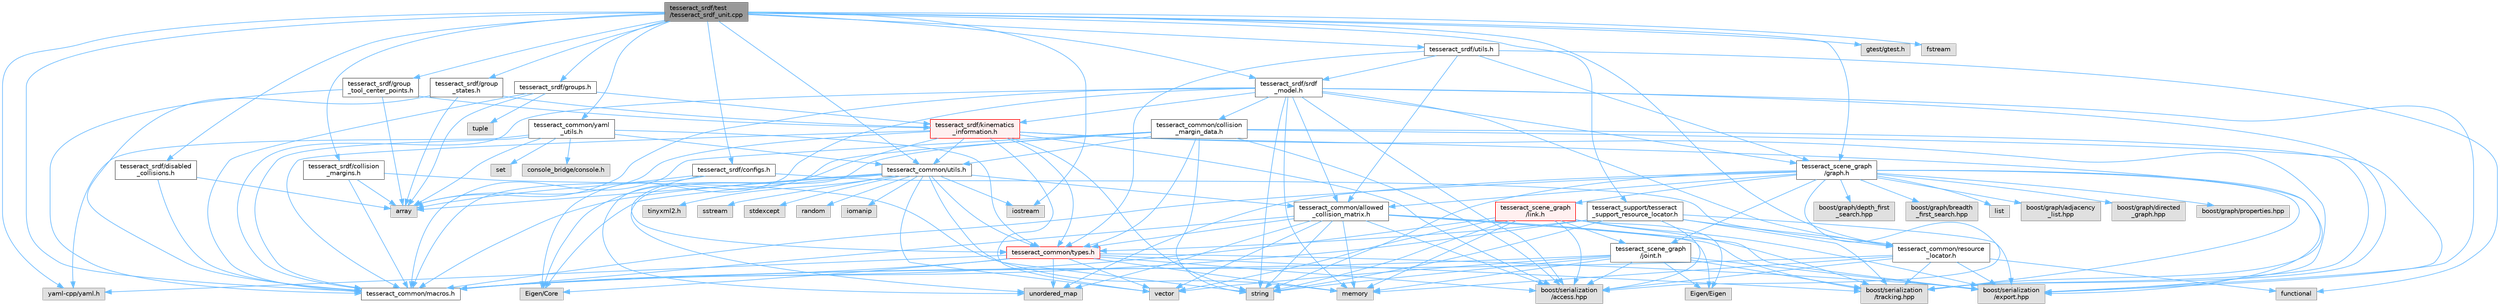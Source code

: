 digraph "tesseract_srdf/test/tesseract_srdf_unit.cpp"
{
 // LATEX_PDF_SIZE
  bgcolor="transparent";
  edge [fontname=Helvetica,fontsize=10,labelfontname=Helvetica,labelfontsize=10];
  node [fontname=Helvetica,fontsize=10,shape=box,height=0.2,width=0.4];
  Node1 [label="tesseract_srdf/test\l/tesseract_srdf_unit.cpp",height=0.2,width=0.4,color="gray40", fillcolor="grey60", style="filled", fontcolor="black",tooltip=" "];
  Node1 -> Node2 [color="steelblue1",style="solid"];
  Node2 [label="tesseract_common/macros.h",height=0.2,width=0.4,color="grey40", fillcolor="white", style="filled",URL="$de/d3c/macros_8h.html",tooltip="Common Tesseract Macros."];
  Node1 -> Node3 [color="steelblue1",style="solid"];
  Node3 [label="gtest/gtest.h",height=0.2,width=0.4,color="grey60", fillcolor="#E0E0E0", style="filled",tooltip=" "];
  Node1 -> Node4 [color="steelblue1",style="solid"];
  Node4 [label="iostream",height=0.2,width=0.4,color="grey60", fillcolor="#E0E0E0", style="filled",tooltip=" "];
  Node1 -> Node5 [color="steelblue1",style="solid"];
  Node5 [label="fstream",height=0.2,width=0.4,color="grey60", fillcolor="#E0E0E0", style="filled",tooltip=" "];
  Node1 -> Node6 [color="steelblue1",style="solid"];
  Node6 [label="yaml-cpp/yaml.h",height=0.2,width=0.4,color="grey60", fillcolor="#E0E0E0", style="filled",tooltip=" "];
  Node1 -> Node7 [color="steelblue1",style="solid"];
  Node7 [label="tesseract_common/utils.h",height=0.2,width=0.4,color="grey40", fillcolor="white", style="filled",URL="$dc/d79/tesseract__common_2include_2tesseract__common_2utils_8h.html",tooltip="Common Tesseract Utility Functions."];
  Node7 -> Node2 [color="steelblue1",style="solid"];
  Node7 -> Node8 [color="steelblue1",style="solid"];
  Node8 [label="array",height=0.2,width=0.4,color="grey60", fillcolor="#E0E0E0", style="filled",tooltip=" "];
  Node7 -> Node9 [color="steelblue1",style="solid"];
  Node9 [label="vector",height=0.2,width=0.4,color="grey60", fillcolor="#E0E0E0", style="filled",tooltip=" "];
  Node7 -> Node10 [color="steelblue1",style="solid"];
  Node10 [label="string",height=0.2,width=0.4,color="grey60", fillcolor="#E0E0E0", style="filled",tooltip=" "];
  Node7 -> Node11 [color="steelblue1",style="solid"];
  Node11 [label="sstream",height=0.2,width=0.4,color="grey60", fillcolor="#E0E0E0", style="filled",tooltip=" "];
  Node7 -> Node12 [color="steelblue1",style="solid"];
  Node12 [label="stdexcept",height=0.2,width=0.4,color="grey60", fillcolor="#E0E0E0", style="filled",tooltip=" "];
  Node7 -> Node13 [color="steelblue1",style="solid"];
  Node13 [label="random",height=0.2,width=0.4,color="grey60", fillcolor="#E0E0E0", style="filled",tooltip=" "];
  Node7 -> Node14 [color="steelblue1",style="solid"];
  Node14 [label="iomanip",height=0.2,width=0.4,color="grey60", fillcolor="#E0E0E0", style="filled",tooltip=" "];
  Node7 -> Node15 [color="steelblue1",style="solid"];
  Node15 [label="Eigen/Core",height=0.2,width=0.4,color="grey60", fillcolor="#E0E0E0", style="filled",tooltip=" "];
  Node7 -> Node4 [color="steelblue1",style="solid"];
  Node7 -> Node16 [color="steelblue1",style="solid"];
  Node16 [label="tinyxml2.h",height=0.2,width=0.4,color="grey60", fillcolor="#E0E0E0", style="filled",tooltip=" "];
  Node7 -> Node17 [color="steelblue1",style="solid"];
  Node17 [label="tesseract_common/allowed\l_collision_matrix.h",height=0.2,width=0.4,color="grey40", fillcolor="white", style="filled",URL="$d2/d01/allowed__collision__matrix_8h.html",tooltip=" "];
  Node17 -> Node2 [color="steelblue1",style="solid"];
  Node17 -> Node18 [color="steelblue1",style="solid"];
  Node18 [label="boost/serialization\l/access.hpp",height=0.2,width=0.4,color="grey60", fillcolor="#E0E0E0", style="filled",tooltip=" "];
  Node17 -> Node10 [color="steelblue1",style="solid"];
  Node17 -> Node9 [color="steelblue1",style="solid"];
  Node17 -> Node19 [color="steelblue1",style="solid"];
  Node19 [label="memory",height=0.2,width=0.4,color="grey60", fillcolor="#E0E0E0", style="filled",tooltip=" "];
  Node17 -> Node20 [color="steelblue1",style="solid"];
  Node20 [label="Eigen/Eigen",height=0.2,width=0.4,color="grey60", fillcolor="#E0E0E0", style="filled",tooltip=" "];
  Node17 -> Node21 [color="steelblue1",style="solid"];
  Node21 [label="unordered_map",height=0.2,width=0.4,color="grey60", fillcolor="#E0E0E0", style="filled",tooltip=" "];
  Node17 -> Node22 [color="steelblue1",style="solid"];
  Node22 [label="tesseract_common/types.h",height=0.2,width=0.4,color="red", fillcolor="#FFF0F0", style="filled",URL="$dd/ddb/tesseract__common_2include_2tesseract__common_2types_8h.html",tooltip="Common Tesseract Types."];
  Node22 -> Node2 [color="steelblue1",style="solid"];
  Node22 -> Node18 [color="steelblue1",style="solid"];
  Node22 -> Node15 [color="steelblue1",style="solid"];
  Node22 -> Node9 [color="steelblue1",style="solid"];
  Node22 -> Node19 [color="steelblue1",style="solid"];
  Node22 -> Node21 [color="steelblue1",style="solid"];
  Node22 -> Node6 [color="steelblue1",style="solid"];
  Node22 -> Node28 [color="steelblue1",style="solid"];
  Node28 [label="boost/serialization\l/export.hpp",height=0.2,width=0.4,color="grey60", fillcolor="#E0E0E0", style="filled",tooltip=" "];
  Node22 -> Node29 [color="steelblue1",style="solid"];
  Node29 [label="boost/serialization\l/tracking.hpp",height=0.2,width=0.4,color="grey60", fillcolor="#E0E0E0", style="filled",tooltip=" "];
  Node17 -> Node28 [color="steelblue1",style="solid"];
  Node17 -> Node29 [color="steelblue1",style="solid"];
  Node7 -> Node22 [color="steelblue1",style="solid"];
  Node1 -> Node30 [color="steelblue1",style="solid"];
  Node30 [label="tesseract_common/resource\l_locator.h",height=0.2,width=0.4,color="grey40", fillcolor="white", style="filled",URL="$d3/d95/resource__locator_8h.html",tooltip="Locate and retrieve resource data."];
  Node30 -> Node2 [color="steelblue1",style="solid"];
  Node30 -> Node18 [color="steelblue1",style="solid"];
  Node30 -> Node31 [color="steelblue1",style="solid"];
  Node31 [label="functional",height=0.2,width=0.4,color="grey60", fillcolor="#E0E0E0", style="filled",tooltip=" "];
  Node30 -> Node19 [color="steelblue1",style="solid"];
  Node30 -> Node28 [color="steelblue1",style="solid"];
  Node30 -> Node29 [color="steelblue1",style="solid"];
  Node1 -> Node32 [color="steelblue1",style="solid"];
  Node32 [label="tesseract_common/yaml\l_utils.h",height=0.2,width=0.4,color="grey40", fillcolor="white", style="filled",URL="$d2/db4/yaml__utils_8h.html",tooltip="YAML Type conversions."];
  Node32 -> Node2 [color="steelblue1",style="solid"];
  Node32 -> Node6 [color="steelblue1",style="solid"];
  Node32 -> Node33 [color="steelblue1",style="solid"];
  Node33 [label="set",height=0.2,width=0.4,color="grey60", fillcolor="#E0E0E0", style="filled",tooltip=" "];
  Node32 -> Node8 [color="steelblue1",style="solid"];
  Node32 -> Node34 [color="steelblue1",style="solid"];
  Node34 [label="console_bridge/console.h",height=0.2,width=0.4,color="grey60", fillcolor="#E0E0E0", style="filled",tooltip=" "];
  Node32 -> Node22 [color="steelblue1",style="solid"];
  Node32 -> Node7 [color="steelblue1",style="solid"];
  Node1 -> Node35 [color="steelblue1",style="solid"];
  Node35 [label="tesseract_scene_graph\l/graph.h",height=0.2,width=0.4,color="grey40", fillcolor="white", style="filled",URL="$d6/df3/graph_8h.html",tooltip="A basic scene graph using boost."];
  Node35 -> Node2 [color="steelblue1",style="solid"];
  Node35 -> Node36 [color="steelblue1",style="solid"];
  Node36 [label="boost/graph/adjacency\l_list.hpp",height=0.2,width=0.4,color="grey60", fillcolor="#E0E0E0", style="filled",tooltip=" "];
  Node35 -> Node37 [color="steelblue1",style="solid"];
  Node37 [label="boost/graph/directed\l_graph.hpp",height=0.2,width=0.4,color="grey60", fillcolor="#E0E0E0", style="filled",tooltip=" "];
  Node35 -> Node38 [color="steelblue1",style="solid"];
  Node38 [label="boost/graph/properties.hpp",height=0.2,width=0.4,color="grey60", fillcolor="#E0E0E0", style="filled",tooltip=" "];
  Node35 -> Node39 [color="steelblue1",style="solid"];
  Node39 [label="boost/graph/depth_first\l_search.hpp",height=0.2,width=0.4,color="grey60", fillcolor="#E0E0E0", style="filled",tooltip=" "];
  Node35 -> Node40 [color="steelblue1",style="solid"];
  Node40 [label="boost/graph/breadth\l_first_search.hpp",height=0.2,width=0.4,color="grey60", fillcolor="#E0E0E0", style="filled",tooltip=" "];
  Node35 -> Node18 [color="steelblue1",style="solid"];
  Node35 -> Node10 [color="steelblue1",style="solid"];
  Node35 -> Node41 [color="steelblue1",style="solid"];
  Node41 [label="list",height=0.2,width=0.4,color="grey60", fillcolor="#E0E0E0", style="filled",tooltip=" "];
  Node35 -> Node21 [color="steelblue1",style="solid"];
  Node35 -> Node42 [color="steelblue1",style="solid"];
  Node42 [label="tesseract_scene_graph\l/link.h",height=0.2,width=0.4,color="red", fillcolor="#FFF0F0", style="filled",URL="$d2/d5c/tesseract__scene__graph_2include_2tesseract__scene__graph_2link_8h.html",tooltip=" "];
  Node42 -> Node2 [color="steelblue1",style="solid"];
  Node42 -> Node18 [color="steelblue1",style="solid"];
  Node42 -> Node10 [color="steelblue1",style="solid"];
  Node42 -> Node9 [color="steelblue1",style="solid"];
  Node42 -> Node19 [color="steelblue1",style="solid"];
  Node42 -> Node20 [color="steelblue1",style="solid"];
  Node42 -> Node43 [color="steelblue1",style="solid"];
  Node43 [label="tesseract_scene_graph\l/joint.h",height=0.2,width=0.4,color="grey40", fillcolor="white", style="filled",URL="$d4/d6d/tesseract__scene__graph_2include_2tesseract__scene__graph_2joint_8h.html",tooltip=" "];
  Node43 -> Node2 [color="steelblue1",style="solid"];
  Node43 -> Node18 [color="steelblue1",style="solid"];
  Node43 -> Node10 [color="steelblue1",style="solid"];
  Node43 -> Node9 [color="steelblue1",style="solid"];
  Node43 -> Node19 [color="steelblue1",style="solid"];
  Node43 -> Node20 [color="steelblue1",style="solid"];
  Node43 -> Node28 [color="steelblue1",style="solid"];
  Node43 -> Node29 [color="steelblue1",style="solid"];
  Node42 -> Node28 [color="steelblue1",style="solid"];
  Node42 -> Node29 [color="steelblue1",style="solid"];
  Node35 -> Node43 [color="steelblue1",style="solid"];
  Node35 -> Node17 [color="steelblue1",style="solid"];
  Node35 -> Node28 [color="steelblue1",style="solid"];
  Node35 -> Node29 [color="steelblue1",style="solid"];
  Node1 -> Node45 [color="steelblue1",style="solid"];
  Node45 [label="tesseract_srdf/collision\l_margins.h",height=0.2,width=0.4,color="grey40", fillcolor="white", style="filled",URL="$dd/db1/collision__margins_8h.html",tooltip="Parse collision margin data from srdf file."];
  Node45 -> Node2 [color="steelblue1",style="solid"];
  Node45 -> Node8 [color="steelblue1",style="solid"];
  Node45 -> Node19 [color="steelblue1",style="solid"];
  Node1 -> Node46 [color="steelblue1",style="solid"];
  Node46 [label="tesseract_srdf/configs.h",height=0.2,width=0.4,color="grey40", fillcolor="white", style="filled",URL="$d7/da8/configs_8h.html",tooltip=" "];
  Node46 -> Node2 [color="steelblue1",style="solid"];
  Node46 -> Node8 [color="steelblue1",style="solid"];
  Node46 -> Node22 [color="steelblue1",style="solid"];
  Node46 -> Node30 [color="steelblue1",style="solid"];
  Node1 -> Node47 [color="steelblue1",style="solid"];
  Node47 [label="tesseract_srdf/disabled\l_collisions.h",height=0.2,width=0.4,color="grey40", fillcolor="white", style="filled",URL="$d3/d68/disabled__collisions_8h.html",tooltip="Parse disabled collision data from srdf file."];
  Node47 -> Node2 [color="steelblue1",style="solid"];
  Node47 -> Node8 [color="steelblue1",style="solid"];
  Node1 -> Node48 [color="steelblue1",style="solid"];
  Node48 [label="tesseract_srdf/group\l_states.h",height=0.2,width=0.4,color="grey40", fillcolor="white", style="filled",URL="$d6/d1e/group__states_8h.html",tooltip="Parse group states data from srdf file."];
  Node48 -> Node2 [color="steelblue1",style="solid"];
  Node48 -> Node8 [color="steelblue1",style="solid"];
  Node48 -> Node49 [color="steelblue1",style="solid"];
  Node49 [label="tesseract_srdf/kinematics\l_information.h",height=0.2,width=0.4,color="red", fillcolor="#FFF0F0", style="filled",URL="$d3/d7a/kinematics__information_8h.html",tooltip="This hold the kinematics information."];
  Node49 -> Node2 [color="steelblue1",style="solid"];
  Node49 -> Node18 [color="steelblue1",style="solid"];
  Node49 -> Node21 [color="steelblue1",style="solid"];
  Node49 -> Node10 [color="steelblue1",style="solid"];
  Node49 -> Node9 [color="steelblue1",style="solid"];
  Node49 -> Node8 [color="steelblue1",style="solid"];
  Node49 -> Node22 [color="steelblue1",style="solid"];
  Node49 -> Node7 [color="steelblue1",style="solid"];
  Node49 -> Node28 [color="steelblue1",style="solid"];
  Node49 -> Node29 [color="steelblue1",style="solid"];
  Node1 -> Node50 [color="steelblue1",style="solid"];
  Node50 [label="tesseract_srdf/group\l_tool_center_points.h",height=0.2,width=0.4,color="grey40", fillcolor="white", style="filled",URL="$d1/d42/group__tool__center__points_8h.html",tooltip="Parse group tool center points data from srdf file."];
  Node50 -> Node2 [color="steelblue1",style="solid"];
  Node50 -> Node8 [color="steelblue1",style="solid"];
  Node50 -> Node49 [color="steelblue1",style="solid"];
  Node1 -> Node51 [color="steelblue1",style="solid"];
  Node51 [label="tesseract_srdf/groups.h",height=0.2,width=0.4,color="grey40", fillcolor="white", style="filled",URL="$d5/df9/groups_8h.html",tooltip="Parse groups data from srdf file."];
  Node51 -> Node2 [color="steelblue1",style="solid"];
  Node51 -> Node8 [color="steelblue1",style="solid"];
  Node51 -> Node52 [color="steelblue1",style="solid"];
  Node52 [label="tuple",height=0.2,width=0.4,color="grey60", fillcolor="#E0E0E0", style="filled",tooltip=" "];
  Node51 -> Node49 [color="steelblue1",style="solid"];
  Node1 -> Node53 [color="steelblue1",style="solid"];
  Node53 [label="tesseract_srdf/srdf\l_model.h",height=0.2,width=0.4,color="grey40", fillcolor="white", style="filled",URL="$d0/d42/srdf__model_8h.html",tooltip="Parse srdf xml."];
  Node53 -> Node2 [color="steelblue1",style="solid"];
  Node53 -> Node18 [color="steelblue1",style="solid"];
  Node53 -> Node10 [color="steelblue1",style="solid"];
  Node53 -> Node19 [color="steelblue1",style="solid"];
  Node53 -> Node8 [color="steelblue1",style="solid"];
  Node53 -> Node15 [color="steelblue1",style="solid"];
  Node53 -> Node49 [color="steelblue1",style="solid"];
  Node53 -> Node35 [color="steelblue1",style="solid"];
  Node53 -> Node17 [color="steelblue1",style="solid"];
  Node53 -> Node30 [color="steelblue1",style="solid"];
  Node53 -> Node54 [color="steelblue1",style="solid"];
  Node54 [label="tesseract_common/collision\l_margin_data.h",height=0.2,width=0.4,color="grey40", fillcolor="white", style="filled",URL="$d4/da8/collision__margin__data_8h.html",tooltip="This is used to store collision margin information."];
  Node54 -> Node2 [color="steelblue1",style="solid"];
  Node54 -> Node18 [color="steelblue1",style="solid"];
  Node54 -> Node15 [color="steelblue1",style="solid"];
  Node54 -> Node10 [color="steelblue1",style="solid"];
  Node54 -> Node21 [color="steelblue1",style="solid"];
  Node54 -> Node22 [color="steelblue1",style="solid"];
  Node54 -> Node7 [color="steelblue1",style="solid"];
  Node54 -> Node28 [color="steelblue1",style="solid"];
  Node54 -> Node29 [color="steelblue1",style="solid"];
  Node53 -> Node28 [color="steelblue1",style="solid"];
  Node53 -> Node29 [color="steelblue1",style="solid"];
  Node1 -> Node55 [color="steelblue1",style="solid"];
  Node55 [label="tesseract_srdf/utils.h",height=0.2,width=0.4,color="grey40", fillcolor="white", style="filled",URL="$dd/d02/tesseract__srdf_2include_2tesseract__srdf_2utils_8h.html",tooltip="Tesseract SRDF utility functions."];
  Node55 -> Node31 [color="steelblue1",style="solid"];
  Node55 -> Node17 [color="steelblue1",style="solid"];
  Node55 -> Node22 [color="steelblue1",style="solid"];
  Node55 -> Node35 [color="steelblue1",style="solid"];
  Node55 -> Node53 [color="steelblue1",style="solid"];
  Node1 -> Node56 [color="steelblue1",style="solid"];
  Node56 [label="tesseract_support/tesseract\l_support_resource_locator.h",height=0.2,width=0.4,color="grey40", fillcolor="white", style="filled",URL="$d3/d1b/tesseract__support__resource__locator_8h.html",tooltip="Locate and retrieve resource data in tesseract_support."];
  Node56 -> Node2 [color="steelblue1",style="solid"];
  Node56 -> Node18 [color="steelblue1",style="solid"];
  Node56 -> Node10 [color="steelblue1",style="solid"];
  Node56 -> Node30 [color="steelblue1",style="solid"];
  Node56 -> Node22 [color="steelblue1",style="solid"];
  Node56 -> Node28 [color="steelblue1",style="solid"];
  Node56 -> Node29 [color="steelblue1",style="solid"];
}
